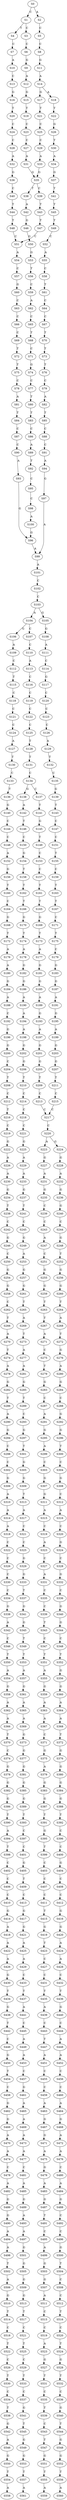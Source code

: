 strict digraph  {
	S0 -> S1 [ label = C ];
	S0 -> S2 [ label = A ];
	S1 -> S3 [ label = C ];
	S1 -> S4 [ label = T ];
	S2 -> S5 [ label = C ];
	S3 -> S6 [ label = C ];
	S4 -> S7 [ label = C ];
	S5 -> S8 [ label = C ];
	S6 -> S9 [ label = G ];
	S7 -> S10 [ label = A ];
	S8 -> S11 [ label = G ];
	S9 -> S12 [ label = A ];
	S10 -> S13 [ label = C ];
	S11 -> S14 [ label = A ];
	S12 -> S15 [ label = G ];
	S13 -> S16 [ label = G ];
	S14 -> S17 [ label = G ];
	S14 -> S18 [ label = A ];
	S15 -> S19 [ label = T ];
	S16 -> S20 [ label = T ];
	S17 -> S21 [ label = T ];
	S18 -> S22 [ label = T ];
	S19 -> S23 [ label = C ];
	S20 -> S24 [ label = C ];
	S21 -> S25 [ label = C ];
	S22 -> S26 [ label = G ];
	S23 -> S27 [ label = C ];
	S24 -> S28 [ label = C ];
	S25 -> S29 [ label = C ];
	S26 -> S30 [ label = T ];
	S27 -> S31 [ label = A ];
	S28 -> S32 [ label = A ];
	S29 -> S33 [ label = A ];
	S30 -> S34 [ label = A ];
	S31 -> S35 [ label = G ];
	S32 -> S36 [ label = G ];
	S33 -> S35 [ label = G ];
	S34 -> S37 [ label = G ];
	S35 -> S38 [ label = T ];
	S35 -> S39 [ label = C ];
	S36 -> S40 [ label = C ];
	S37 -> S41 [ label = T ];
	S38 -> S42 [ label = A ];
	S39 -> S43 [ label = T ];
	S40 -> S44 [ label = T ];
	S41 -> S45 [ label = T ];
	S42 -> S46 [ label = G ];
	S43 -> S47 [ label = T ];
	S44 -> S48 [ label = T ];
	S45 -> S49 [ label = T ];
	S46 -> S50 [ label = G ];
	S47 -> S51 [ label = C ];
	S48 -> S51 [ label = C ];
	S49 -> S52 [ label = C ];
	S50 -> S53 [ label = G ];
	S51 -> S54 [ label = A ];
	S52 -> S55 [ label = A ];
	S53 -> S56 [ label = T ];
	S54 -> S57 [ label = C ];
	S55 -> S58 [ label = C ];
	S56 -> S59 [ label = C ];
	S57 -> S60 [ label = G ];
	S58 -> S61 [ label = T ];
	S59 -> S62 [ label = A ];
	S60 -> S63 [ label = C ];
	S61 -> S64 [ label = C ];
	S62 -> S65 [ label = C ];
	S63 -> S66 [ label = C ];
	S64 -> S67 [ label = C ];
	S65 -> S68 [ label = T ];
	S66 -> S69 [ label = C ];
	S67 -> S70 [ label = T ];
	S68 -> S71 [ label = C ];
	S69 -> S72 [ label = T ];
	S70 -> S73 [ label = T ];
	S71 -> S74 [ label = G ];
	S72 -> S75 [ label = T ];
	S73 -> S76 [ label = T ];
	S74 -> S77 [ label = C ];
	S75 -> S78 [ label = C ];
	S76 -> S79 [ label = C ];
	S77 -> S80 [ label = T ];
	S78 -> S81 [ label = A ];
	S79 -> S82 [ label = A ];
	S80 -> S83 [ label = T ];
	S81 -> S84 [ label = T ];
	S82 -> S85 [ label = T ];
	S83 -> S86 [ label = C ];
	S84 -> S87 [ label = C ];
	S85 -> S88 [ label = C ];
	S86 -> S89 [ label = A ];
	S87 -> S90 [ label = C ];
	S88 -> S91 [ label = C ];
	S89 -> S92 [ label = T ];
	S90 -> S93 [ label = A ];
	S91 -> S94 [ label = A ];
	S92 -> S95 [ label = C ];
	S93 -> S96 [ label = G ];
	S94 -> S97 [ label = G ];
	S95 -> S98 [ label = C ];
	S96 -> S99 [ label = A ];
	S97 -> S99 [ label = A ];
	S98 -> S100 [ label = A ];
	S99 -> S101 [ label = A ];
	S100 -> S96 [ label = G ];
	S101 -> S102 [ label = C ];
	S102 -> S103 [ label = C ];
	S103 -> S104 [ label = A ];
	S103 -> S105 [ label = G ];
	S104 -> S106 [ label = G ];
	S104 -> S107 [ label = C ];
	S105 -> S108 [ label = G ];
	S106 -> S109 [ label = A ];
	S107 -> S110 [ label = C ];
	S108 -> S111 [ label = A ];
	S109 -> S112 [ label = C ];
	S110 -> S113 [ label = A ];
	S111 -> S114 [ label = C ];
	S112 -> S115 [ label = T ];
	S113 -> S116 [ label = C ];
	S114 -> S117 [ label = G ];
	S115 -> S118 [ label = C ];
	S116 -> S119 [ label = C ];
	S117 -> S120 [ label = C ];
	S118 -> S121 [ label = C ];
	S119 -> S122 [ label = C ];
	S120 -> S123 [ label = C ];
	S121 -> S124 [ label = C ];
	S122 -> S125 [ label = C ];
	S123 -> S126 [ label = C ];
	S124 -> S127 [ label = A ];
	S125 -> S128 [ label = T ];
	S126 -> S129 [ label = A ];
	S127 -> S130 [ label = T ];
	S128 -> S131 [ label = T ];
	S129 -> S132 [ label = T ];
	S130 -> S133 [ label = C ];
	S131 -> S134 [ label = C ];
	S132 -> S135 [ label = C ];
	S133 -> S136 [ label = T ];
	S134 -> S137 [ label = C ];
	S134 -> S138 [ label = G ];
	S135 -> S139 [ label = G ];
	S136 -> S140 [ label = G ];
	S137 -> S141 [ label = T ];
	S138 -> S142 [ label = A ];
	S139 -> S143 [ label = T ];
	S140 -> S144 [ label = C ];
	S141 -> S145 [ label = G ];
	S142 -> S146 [ label = T ];
	S143 -> S147 [ label = C ];
	S144 -> S148 [ label = C ];
	S145 -> S149 [ label = T ];
	S146 -> S150 [ label = C ];
	S147 -> S151 [ label = C ];
	S148 -> S152 [ label = A ];
	S149 -> S153 [ label = C ];
	S150 -> S154 [ label = G ];
	S151 -> S155 [ label = T ];
	S152 -> S156 [ label = G ];
	S153 -> S157 [ label = C ];
	S154 -> S158 [ label = T ];
	S155 -> S159 [ label = C ];
	S156 -> S160 [ label = T ];
	S157 -> S161 [ label = T ];
	S158 -> S162 [ label = T ];
	S159 -> S163 [ label = T ];
	S160 -> S164 [ label = C ];
	S161 -> S165 [ label = T ];
	S162 -> S166 [ label = T ];
	S163 -> S167 [ label = T ];
	S164 -> S168 [ label = G ];
	S165 -> S169 [ label = G ];
	S166 -> S170 [ label = G ];
	S167 -> S171 [ label = C ];
	S168 -> S172 [ label = T ];
	S169 -> S173 [ label = T ];
	S170 -> S174 [ label = T ];
	S171 -> S175 [ label = T ];
	S172 -> S176 [ label = A ];
	S173 -> S177 [ label = A ];
	S174 -> S178 [ label = A ];
	S175 -> S179 [ label = C ];
	S176 -> S180 [ label = A ];
	S177 -> S181 [ label = G ];
	S178 -> S182 [ label = G ];
	S179 -> S183 [ label = G ];
	S180 -> S184 [ label = G ];
	S181 -> S185 [ label = G ];
	S182 -> S186 [ label = G ];
	S183 -> S187 [ label = G ];
	S184 -> S188 [ label = A ];
	S185 -> S189 [ label = A ];
	S186 -> S190 [ label = A ];
	S187 -> S191 [ label = A ];
	S188 -> S192 [ label = C ];
	S189 -> S193 [ label = G ];
	S190 -> S194 [ label = A ];
	S191 -> S195 [ label = G ];
	S192 -> S196 [ label = G ];
	S193 -> S197 [ label = A ];
	S194 -> S198 [ label = A ];
	S195 -> S199 [ label = A ];
	S196 -> S200 [ label = G ];
	S197 -> S201 [ label = G ];
	S198 -> S202 [ label = G ];
	S199 -> S203 [ label = G ];
	S200 -> S204 [ label = C ];
	S201 -> S205 [ label = G ];
	S202 -> S206 [ label = G ];
	S203 -> S207 [ label = G ];
	S204 -> S208 [ label = T ];
	S205 -> S209 [ label = T ];
	S206 -> S210 [ label = T ];
	S207 -> S211 [ label = T ];
	S208 -> S212 [ label = C ];
	S209 -> S213 [ label = C ];
	S210 -> S214 [ label = C ];
	S211 -> S215 [ label = C ];
	S212 -> S216 [ label = T ];
	S213 -> S217 [ label = C ];
	S214 -> S218 [ label = C ];
	S215 -> S217 [ label = C ];
	S216 -> S219 [ label = C ];
	S217 -> S220 [ label = C ];
	S218 -> S221 [ label = C ];
	S219 -> S222 [ label = G ];
	S220 -> S223 [ label = A ];
	S220 -> S224 [ label = G ];
	S221 -> S225 [ label = G ];
	S222 -> S226 [ label = A ];
	S223 -> S227 [ label = G ];
	S224 -> S228 [ label = G ];
	S225 -> S229 [ label = A ];
	S226 -> S230 [ label = A ];
	S227 -> S231 [ label = A ];
	S228 -> S232 [ label = A ];
	S229 -> S233 [ label = A ];
	S230 -> S234 [ label = G ];
	S231 -> S235 [ label = G ];
	S232 -> S236 [ label = G ];
	S233 -> S237 [ label = G ];
	S234 -> S238 [ label = T ];
	S235 -> S239 [ label = C ];
	S236 -> S240 [ label = G ];
	S237 -> S241 [ label = T ];
	S238 -> S242 [ label = C ];
	S239 -> S243 [ label = C ];
	S240 -> S244 [ label = C ];
	S241 -> S245 [ label = C ];
	S242 -> S246 [ label = G ];
	S243 -> S247 [ label = A ];
	S244 -> S248 [ label = G ];
	S245 -> S249 [ label = G ];
	S246 -> S250 [ label = C ];
	S247 -> S251 [ label = C ];
	S248 -> S252 [ label = T ];
	S249 -> S253 [ label = A ];
	S250 -> S254 [ label = G ];
	S251 -> S255 [ label = G ];
	S252 -> S256 [ label = G ];
	S253 -> S257 [ label = G ];
	S254 -> S258 [ label = G ];
	S255 -> S259 [ label = G ];
	S256 -> S260 [ label = G ];
	S257 -> S261 [ label = G ];
	S258 -> S262 [ label = C ];
	S259 -> S263 [ label = T ];
	S260 -> S264 [ label = T ];
	S261 -> S265 [ label = T ];
	S262 -> S266 [ label = T ];
	S263 -> S267 [ label = T ];
	S264 -> S268 [ label = A ];
	S265 -> S269 [ label = A ];
	S266 -> S270 [ label = A ];
	S267 -> S271 [ label = A ];
	S268 -> S272 [ label = T ];
	S269 -> S273 [ label = T ];
	S270 -> S274 [ label = T ];
	S271 -> S275 [ label = C ];
	S272 -> S276 [ label = G ];
	S273 -> S277 [ label = A ];
	S274 -> S278 [ label = A ];
	S275 -> S279 [ label = T ];
	S276 -> S280 [ label = A ];
	S277 -> S281 [ label = A ];
	S278 -> S282 [ label = G ];
	S279 -> S283 [ label = G ];
	S280 -> S284 [ label = G ];
	S281 -> S285 [ label = G ];
	S282 -> S286 [ label = T ];
	S283 -> S287 [ label = C ];
	S284 -> S288 [ label = C ];
	S285 -> S289 [ label = T ];
	S286 -> S290 [ label = A ];
	S287 -> S291 [ label = A ];
	S288 -> S292 [ label = G ];
	S289 -> S293 [ label = C ];
	S290 -> S294 [ label = G ];
	S291 -> S295 [ label = G ];
	S292 -> S296 [ label = G ];
	S293 -> S297 [ label = G ];
	S294 -> S298 [ label = C ];
	S295 -> S299 [ label = A ];
	S296 -> S300 [ label = T ];
	S297 -> S301 [ label = T ];
	S298 -> S302 [ label = C ];
	S299 -> S303 [ label = C ];
	S300 -> S304 [ label = C ];
	S301 -> S305 [ label = G ];
	S302 -> S306 [ label = G ];
	S303 -> S307 [ label = G ];
	S304 -> S308 [ label = G ];
	S305 -> S309 [ label = G ];
	S306 -> S310 [ label = A ];
	S307 -> S311 [ label = G ];
	S308 -> S312 [ label = C ];
	S309 -> S313 [ label = T ];
	S310 -> S314 [ label = A ];
	S311 -> S315 [ label = A ];
	S312 -> S316 [ label = A ];
	S313 -> S317 [ label = A ];
	S314 -> S318 [ label = A ];
	S315 -> S319 [ label = C ];
	S316 -> S320 [ label = C ];
	S317 -> S321 [ label = C ];
	S318 -> S322 [ label = C ];
	S319 -> S323 [ label = A ];
	S320 -> S324 [ label = G ];
	S321 -> S325 [ label = C ];
	S322 -> S326 [ label = C ];
	S323 -> S327 [ label = C ];
	S324 -> S328 [ label = C ];
	S325 -> S329 [ label = G ];
	S326 -> S330 [ label = C ];
	S327 -> S331 [ label = A ];
	S328 -> S332 [ label = G ];
	S329 -> S333 [ label = G ];
	S330 -> S334 [ label = C ];
	S331 -> S335 [ label = C ];
	S332 -> S336 [ label = C ];
	S333 -> S337 [ label = T ];
	S334 -> S338 [ label = G ];
	S335 -> S339 [ label = C ];
	S336 -> S340 [ label = G ];
	S337 -> S341 [ label = G ];
	S338 -> S342 [ label = A ];
	S339 -> S343 [ label = T ];
	S340 -> S344 [ label = G ];
	S341 -> S345 [ label = G ];
	S342 -> S346 [ label = C ];
	S343 -> S347 [ label = C ];
	S344 -> S348 [ label = C ];
	S345 -> S349 [ label = T ];
	S346 -> S350 [ label = T ];
	S347 -> S351 [ label = T ];
	S348 -> S352 [ label = T ];
	S349 -> S353 [ label = T ];
	S350 -> S354 [ label = A ];
	S351 -> S355 [ label = A ];
	S352 -> S356 [ label = G ];
	S353 -> S357 [ label = A ];
	S354 -> S358 [ label = G ];
	S355 -> S359 [ label = G ];
	S356 -> S360 [ label = G ];
	S357 -> S361 [ label = G ];
	S358 -> S362 [ label = A ];
	S359 -> S363 [ label = A ];
	S360 -> S364 [ label = A ];
	S361 -> S365 [ label = A ];
	S362 -> S366 [ label = A ];
	S363 -> S367 [ label = A ];
	S364 -> S368 [ label = A ];
	S365 -> S369 [ label = A ];
	S366 -> S370 [ label = T ];
	S367 -> S371 [ label = C ];
	S368 -> S372 [ label = T ];
	S369 -> S373 [ label = G ];
	S370 -> S374 [ label = C ];
	S371 -> S375 [ label = G ];
	S372 -> S376 [ label = G ];
	S373 -> S377 [ label = G ];
	S374 -> S378 [ label = G ];
	S375 -> S379 [ label = A ];
	S376 -> S380 [ label = G ];
	S377 -> S381 [ label = G ];
	S378 -> S382 [ label = G ];
	S379 -> S383 [ label = G ];
	S380 -> S384 [ label = G ];
	S381 -> S385 [ label = G ];
	S382 -> S386 [ label = G ];
	S383 -> S387 [ label = G ];
	S384 -> S388 [ label = G ];
	S385 -> S389 [ label = G ];
	S386 -> S390 [ label = T ];
	S387 -> S391 [ label = T ];
	S388 -> S392 [ label = T ];
	S389 -> S393 [ label = T ];
	S390 -> S394 [ label = A ];
	S391 -> S395 [ label = G ];
	S392 -> S396 [ label = C ];
	S393 -> S397 [ label = C ];
	S394 -> S398 [ label = T ];
	S395 -> S399 [ label = T ];
	S396 -> S400 [ label = C ];
	S397 -> S401 [ label = C ];
	S398 -> S402 [ label = C ];
	S399 -> S403 [ label = C ];
	S400 -> S404 [ label = G ];
	S401 -> S405 [ label = G ];
	S402 -> S406 [ label = C ];
	S403 -> S407 [ label = C ];
	S404 -> S408 [ label = C ];
	S405 -> S409 [ label = T ];
	S406 -> S410 [ label = C ];
	S407 -> S411 [ label = C ];
	S408 -> S412 [ label = C ];
	S409 -> S413 [ label = C ];
	S410 -> S414 [ label = G ];
	S411 -> S415 [ label = T ];
	S412 -> S416 [ label = G ];
	S413 -> S417 [ label = G ];
	S414 -> S418 [ label = A ];
	S415 -> S419 [ label = G ];
	S416 -> S420 [ label = G ];
	S417 -> S421 [ label = G ];
	S418 -> S422 [ label = A ];
	S419 -> S423 [ label = T ];
	S420 -> S424 [ label = A ];
	S421 -> S425 [ label = A ];
	S422 -> S426 [ label = A ];
	S423 -> S427 [ label = C ];
	S424 -> S428 [ label = A ];
	S425 -> S429 [ label = A ];
	S426 -> S430 [ label = G ];
	S427 -> S431 [ label = C ];
	S428 -> S432 [ label = C ];
	S429 -> S433 [ label = C ];
	S430 -> S434 [ label = T ];
	S431 -> S435 [ label = T ];
	S432 -> S436 [ label = T ];
	S433 -> S437 [ label = T ];
	S434 -> S438 [ label = G ];
	S435 -> S439 [ label = A ];
	S436 -> S440 [ label = G ];
	S437 -> S441 [ label = A ];
	S438 -> S442 [ label = T ];
	S439 -> S443 [ label = C ];
	S440 -> S444 [ label = C ];
	S441 -> S445 [ label = C ];
	S442 -> S446 [ label = C ];
	S443 -> S447 [ label = T ];
	S444 -> S448 [ label = A ];
	S445 -> S449 [ label = A ];
	S446 -> S450 [ label = G ];
	S447 -> S451 [ label = A ];
	S448 -> S452 [ label = A ];
	S449 -> S453 [ label = A ];
	S450 -> S454 [ label = T ];
	S451 -> S455 [ label = C ];
	S452 -> S456 [ label = C ];
	S453 -> S457 [ label = C ];
	S454 -> S458 [ label = C ];
	S455 -> S459 [ label = C ];
	S456 -> S460 [ label = C ];
	S457 -> S461 [ label = G ];
	S458 -> S462 [ label = G ];
	S459 -> S463 [ label = A ];
	S460 -> S464 [ label = A ];
	S461 -> S465 [ label = A ];
	S462 -> S466 [ label = G ];
	S463 -> S467 [ label = G ];
	S464 -> S468 [ label = G ];
	S465 -> S469 [ label = A ];
	S466 -> S470 [ label = A ];
	S467 -> S471 [ label = G ];
	S468 -> S472 [ label = A ];
	S469 -> S473 [ label = A ];
	S470 -> S474 [ label = A ];
	S471 -> S475 [ label = A ];
	S472 -> S476 [ label = A ];
	S473 -> S477 [ label = A ];
	S474 -> S478 [ label = C ];
	S475 -> S479 [ label = G ];
	S476 -> S480 [ label = C ];
	S477 -> S481 [ label = C ];
	S478 -> S482 [ label = A ];
	S479 -> S483 [ label = A ];
	S480 -> S484 [ label = A ];
	S481 -> S485 [ label = A ];
	S482 -> S486 [ label = G ];
	S483 -> S487 [ label = G ];
	S484 -> S488 [ label = G ];
	S485 -> S489 [ label = G ];
	S486 -> S490 [ label = G ];
	S487 -> S491 [ label = T ];
	S488 -> S492 [ label = C ];
	S489 -> S493 [ label = A ];
	S490 -> S494 [ label = A ];
	S491 -> S495 [ label = C ];
	S492 -> S496 [ label = C ];
	S493 -> S497 [ label = A ];
	S494 -> S498 [ label = A ];
	S495 -> S499 [ label = A ];
	S496 -> S500 [ label = G ];
	S497 -> S501 [ label = G ];
	S498 -> S502 [ label = T ];
	S499 -> S503 [ label = G ];
	S500 -> S504 [ label = T ];
	S501 -> S505 [ label = G ];
	S502 -> S506 [ label = A ];
	S503 -> S507 [ label = G ];
	S504 -> S508 [ label = C ];
	S505 -> S509 [ label = G ];
	S506 -> S510 [ label = G ];
	S507 -> S511 [ label = A ];
	S508 -> S512 [ label = C ];
	S509 -> S513 [ label = G ];
	S510 -> S514 [ label = T ];
	S511 -> S515 [ label = C ];
	S512 -> S516 [ label = T ];
	S513 -> S517 [ label = T ];
	S514 -> S518 [ label = C ];
	S515 -> S519 [ label = C ];
	S516 -> S520 [ label = C ];
	S517 -> S521 [ label = C ];
	S518 -> S522 [ label = T ];
	S519 -> S523 [ label = A ];
	S520 -> S524 [ label = T ];
	S521 -> S525 [ label = T ];
	S522 -> S526 [ label = C ];
	S523 -> S527 [ label = G ];
	S524 -> S528 [ label = G ];
	S525 -> S529 [ label = C ];
	S526 -> S530 [ label = T ];
	S527 -> S531 [ label = T ];
	S528 -> S532 [ label = T ];
	S529 -> S533 [ label = T ];
	S530 -> S534 [ label = C ];
	S531 -> S535 [ label = C ];
	S532 -> S536 [ label = C ];
	S533 -> S537 [ label = C ];
	S534 -> S538 [ label = T ];
	S535 -> S539 [ label = T ];
	S536 -> S540 [ label = G ];
	S537 -> S541 [ label = G ];
	S538 -> S542 [ label = G ];
	S539 -> S543 [ label = C ];
	S540 -> S544 [ label = T ];
	S541 -> S545 [ label = T ];
	S542 -> S546 [ label = A ];
	S543 -> S547 [ label = T ];
	S544 -> S548 [ label = G ];
	S545 -> S549 [ label = G ];
	S546 -> S550 [ label = G ];
	S547 -> S551 [ label = G ];
	S548 -> S552 [ label = G ];
	S549 -> S553 [ label = G ];
	S550 -> S554 [ label = T ];
	S551 -> S555 [ label = T ];
	S552 -> S556 [ label = T ];
	S553 -> S557 [ label = T ];
	S554 -> S558 [ label = A ];
	S555 -> S559 [ label = A ];
	S556 -> S560 [ label = A ];
	S557 -> S561 [ label = A ];
}

